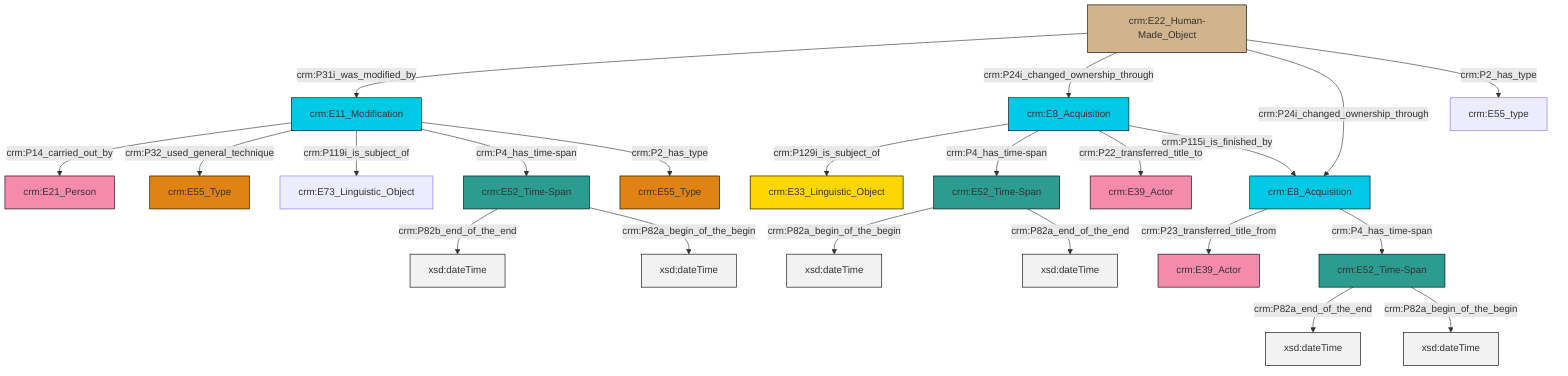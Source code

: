 graph TD
classDef Literal fill:#f2f2f2,stroke:#000000;
classDef CRM_Entity fill:#FFFFFF,stroke:#000000;
classDef Temporal_Entity fill:#00C9E6, stroke:#000000;
classDef Type fill:#E18312, stroke:#000000;
classDef Time-Span fill:#2C9C91, stroke:#000000;
classDef Appellation fill:#FFEB7F, stroke:#000000;
classDef Place fill:#008836, stroke:#000000;
classDef Persistent_Item fill:#B266B2, stroke:#000000;
classDef Conceptual_Object fill:#FFD700, stroke:#000000;
classDef Physical_Thing fill:#D2B48C, stroke:#000000;
classDef Actor fill:#f58aad, stroke:#000000;
classDef PC_Classes fill:#4ce600, stroke:#000000;
classDef Multi fill:#cccccc,stroke:#000000;

0["crm:E11_Modification"]:::Temporal_Entity -->|crm:P14_carried_out_by| 1["crm:E21_Person"]:::Actor
2["crm:E8_Acquisition"]:::Temporal_Entity -->|crm:P129i_is_subject_of| 3["crm:E33_Linguistic_Object"]:::Conceptual_Object
0["crm:E11_Modification"]:::Temporal_Entity -->|crm:P32_used_general_technique| 6["crm:E55_Type"]:::Type
7["crm:E8_Acquisition"]:::Temporal_Entity -->|crm:P23_transferred_title_from| 8["crm:E39_Actor"]:::Actor
9["crm:E52_Time-Span"]:::Time-Span -->|crm:P82a_end_of_the_end| 10[xsd:dateTime]:::Literal
11["crm:E52_Time-Span"]:::Time-Span -->|crm:P82b_end_of_the_end| 12[xsd:dateTime]:::Literal
7["crm:E8_Acquisition"]:::Temporal_Entity -->|crm:P4_has_time-span| 9["crm:E52_Time-Span"]:::Time-Span
13["crm:E22_Human-Made_Object"]:::Physical_Thing -->|crm:P31i_was_modified_by| 0["crm:E11_Modification"]:::Temporal_Entity
13["crm:E22_Human-Made_Object"]:::Physical_Thing -->|crm:P24i_changed_ownership_through| 2["crm:E8_Acquisition"]:::Temporal_Entity
2["crm:E8_Acquisition"]:::Temporal_Entity -->|crm:P4_has_time-span| 15["crm:E52_Time-Span"]:::Time-Span
9["crm:E52_Time-Span"]:::Time-Span -->|crm:P82a_begin_of_the_begin| 20[xsd:dateTime]:::Literal
15["crm:E52_Time-Span"]:::Time-Span -->|crm:P82a_begin_of_the_begin| 22[xsd:dateTime]:::Literal
13["crm:E22_Human-Made_Object"]:::Physical_Thing -->|crm:P24i_changed_ownership_through| 7["crm:E8_Acquisition"]:::Temporal_Entity
13["crm:E22_Human-Made_Object"]:::Physical_Thing -->|crm:P2_has_type| 25["crm:E55_type"]:::Default
0["crm:E11_Modification"]:::Temporal_Entity -->|crm:P119i_is_subject_of| 23["crm:E73_Linguistic_Object"]:::Default
11["crm:E52_Time-Span"]:::Time-Span -->|crm:P82a_begin_of_the_begin| 26[xsd:dateTime]:::Literal
2["crm:E8_Acquisition"]:::Temporal_Entity -->|crm:P22_transferred_title_to| 16["crm:E39_Actor"]:::Actor
0["crm:E11_Modification"]:::Temporal_Entity -->|crm:P4_has_time-span| 11["crm:E52_Time-Span"]:::Time-Span
0["crm:E11_Modification"]:::Temporal_Entity -->|crm:P2_has_type| 4["crm:E55_Type"]:::Type
15["crm:E52_Time-Span"]:::Time-Span -->|crm:P82a_end_of_the_end| 35[xsd:dateTime]:::Literal
2["crm:E8_Acquisition"]:::Temporal_Entity -->|crm:P115i_is_finished_by| 7["crm:E8_Acquisition"]:::Temporal_Entity